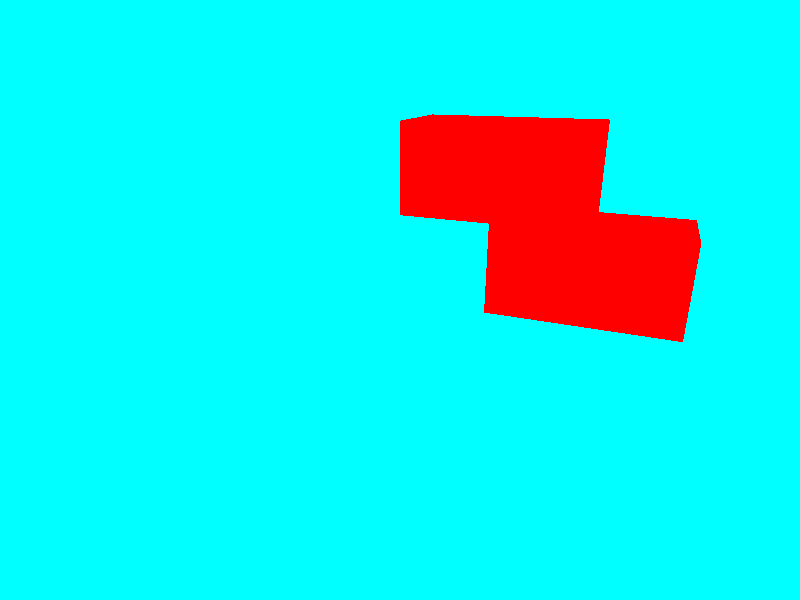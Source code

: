 #include "colors.inc"
background { color Cyan }
camera {
  location <5, 5, -12>
  look_at <0, 0, 0>
  }

light_source {
  <2, 4, -3> color White }

#declare t_cube = box {
  <0, 0, 0>,
  <2, 2, 2>
}

#declare i_block = union {
  object { t_cube }
  object { t_cube
    translate <2,0,0>}
  object { t_cube
    translate <4,0,0>}
  object { t_cube
    translate <6,0,0>}
  pigment { color Cyan }
}

#declare j_block = union {
  object { t_cube }
  object { t_cube
    translate <2,0,0>}
  object { t_cube
    translate <4,0,0>}
  object { t_cube
    translate <4,-2,0>}
  pigment { color Blue }
}

#declare l_block = union {
  object { t_cube }
  object { t_cube
    translate 2*x}
  object { t_cube
    translate <4,0,0>}
  object { t_cube
    translate <4,2,0>}
  pigment { color Orange }
}

#declare o_block = union {
  object { t_cube }
  object { t_cube
    translate <2,0,0>}
  object { t_cube
    translate <2,2,0>}
  object { t_cube
    translate <0,2,0>}
  pigment { color Yellow }
}

#declare s_block = union {
  object { t_cube }
  object { t_cube
    translate <2,0,0>}
  object { t_cube
    translate <2,2,0>}
  object { t_cube
    translate <4,2,0>}
  pigment { color LimeGreen }
}

#declare z_block = union {
  object { t_cube
    translate <0,2,0>}
  object { t_cube
    translate <2,2,0>}
  object { t_cube
    translate <2,0,0>}
  object { t_cube
    translate <4,0,0>}
  pigment { color Red }
}

object { z_block }

#declare t_block = union {
  object { t_cube }
  object { t_cube
    translate <2,0,0>}
  object { t_cube
    translate <2,2,0>}
  object { t_cube
    translate <2,-2,0>}
  pigment { color red 0.54 blue 0.54 green 0 }
}
